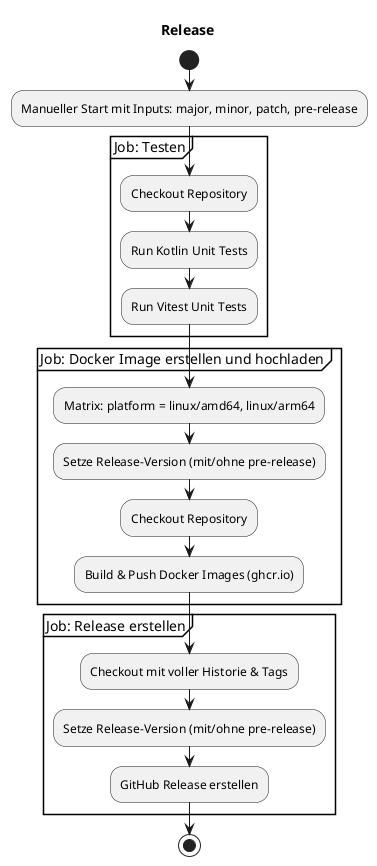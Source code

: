 @startuml
title Release

start
:Manueller Start mit Inputs: major, minor, patch, pre-release;

partition "Job: Testen" {
  :Checkout Repository;
  :Run Kotlin Unit Tests;
  :Run Vitest Unit Tests;
}

partition "Job: Docker Image erstellen und hochladen" {
  :Matrix: platform = linux/amd64, linux/arm64;
  :Setze Release-Version (mit/ohne pre-release);
  :Checkout Repository;
  :Build & Push Docker Images (ghcr.io);
}

partition "Job: Release erstellen" {
  :Checkout mit voller Historie & Tags;
  :Setze Release-Version (mit/ohne pre-release);
  :GitHub Release erstellen;
}

stop
@enduml